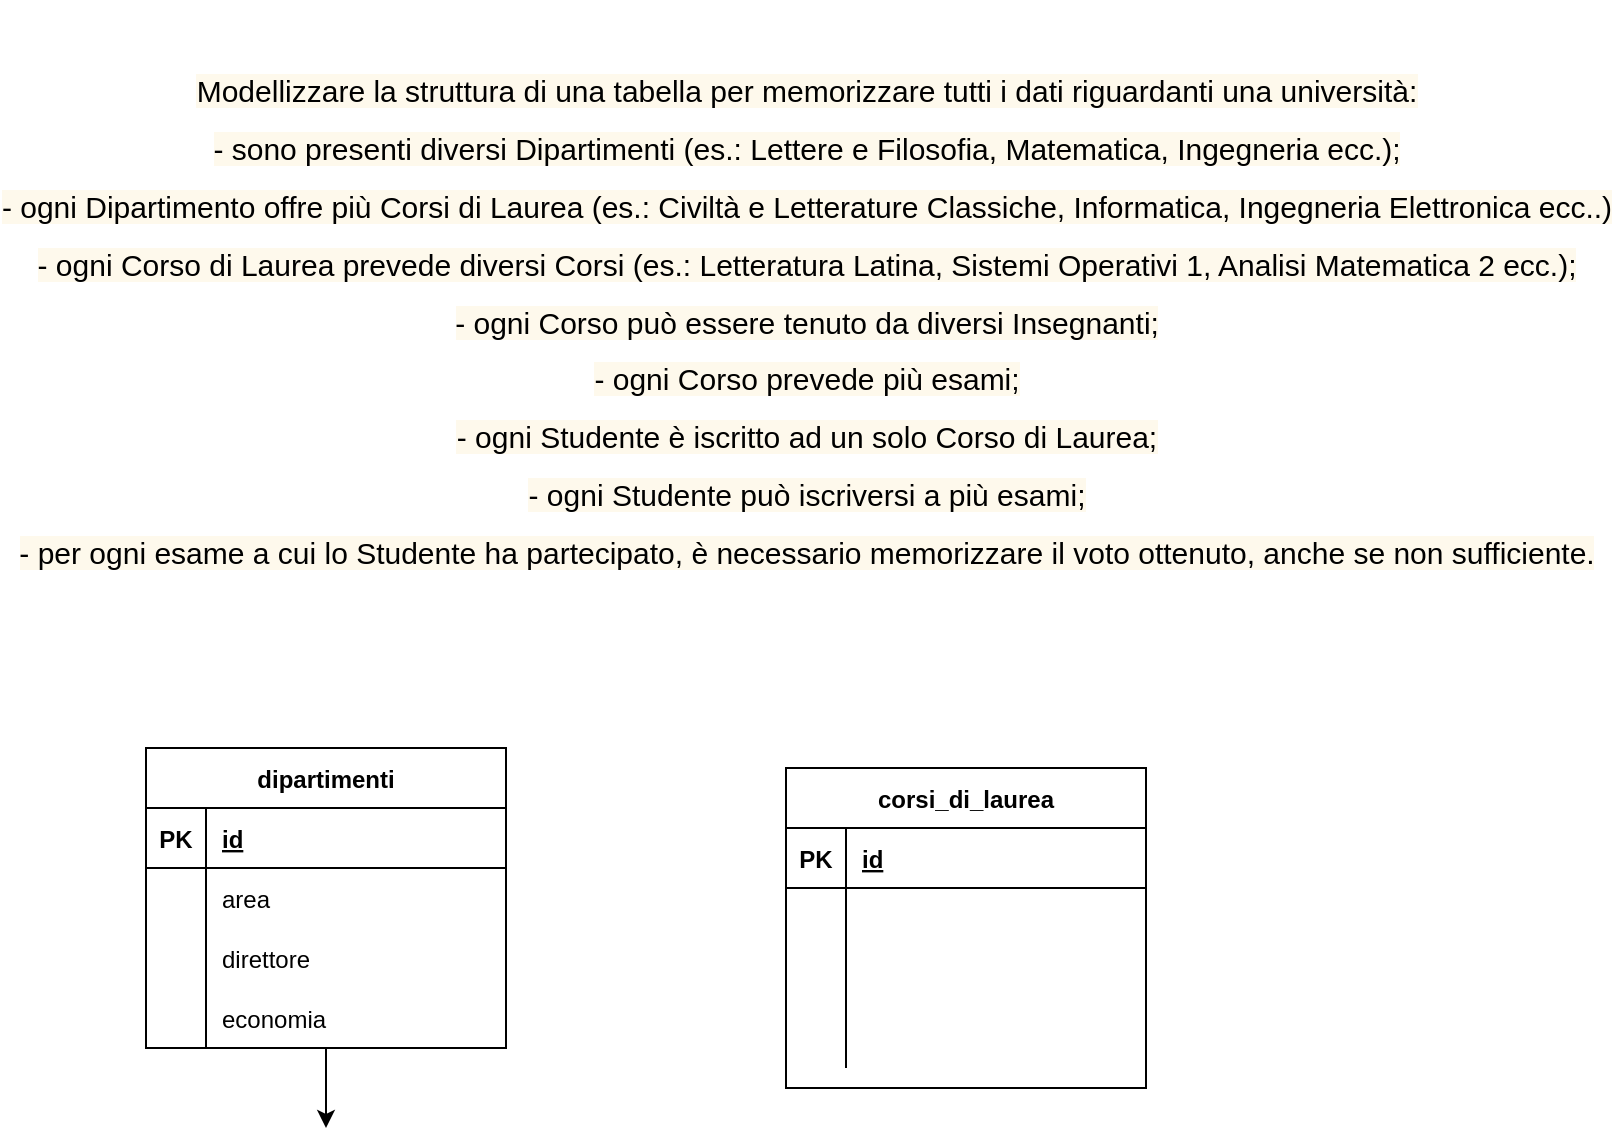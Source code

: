 <mxfile version="20.2.2" type="device"><diagram id="AC5yNT9WN_Vt07n7-KDx" name="Pagina-1"><mxGraphModel dx="1038" dy="4054" grid="1" gridSize="10" guides="1" tooltips="1" connect="1" arrows="1" fold="1" page="1" pageScale="1" pageWidth="827" pageHeight="1169" math="0" shadow="0"><root><mxCell id="0"/><mxCell id="1" parent="0"/><mxCell id="3D8G-WBw-n-rXVsYqCfD-39" value="&lt;br&gt;&lt;span style=&quot;font-family: Slack-Lato, Slack-Fractions, appleLogo, sans-serif; font-size: 15px; font-variant-ligatures: common-ligatures; font-weight: 400; text-align: left; background-color: rgba(242, 199, 68, 0.1);&quot;&gt;Modellizzare la struttura di una tabella per memorizzare tutti i dati riguardanti una università:&lt;/span&gt;&lt;br style=&quot;box-sizing: inherit; font-family: Slack-Lato, Slack-Fractions, appleLogo, sans-serif; font-size: 15px; font-variant-ligatures: common-ligatures; font-weight: 400; text-align: left; background-color: rgba(242, 199, 68, 0.1);&quot;&gt;&lt;span style=&quot;font-family: Slack-Lato, Slack-Fractions, appleLogo, sans-serif; font-size: 15px; font-variant-ligatures: common-ligatures; font-weight: 400; text-align: left; background-color: rgba(242, 199, 68, 0.1);&quot;&gt;- sono presenti diversi Dipartimenti (es.: Lettere e Filosofia, Matematica, Ingegneria ecc.);&lt;/span&gt;&lt;br style=&quot;box-sizing: inherit; font-family: Slack-Lato, Slack-Fractions, appleLogo, sans-serif; font-size: 15px; font-variant-ligatures: common-ligatures; font-weight: 400; text-align: left; background-color: rgba(242, 199, 68, 0.1);&quot;&gt;&lt;span style=&quot;font-family: Slack-Lato, Slack-Fractions, appleLogo, sans-serif; font-size: 15px; font-variant-ligatures: common-ligatures; font-weight: 400; text-align: left; background-color: rgba(242, 199, 68, 0.1);&quot;&gt;- ogni Dipartimento offre più Corsi di Laurea (es.: Civiltà e Letterature Classiche, Informatica, Ingegneria Elettronica ecc..)&lt;/span&gt;&lt;br style=&quot;box-sizing: inherit; font-family: Slack-Lato, Slack-Fractions, appleLogo, sans-serif; font-size: 15px; font-variant-ligatures: common-ligatures; font-weight: 400; text-align: left; background-color: rgba(242, 199, 68, 0.1);&quot;&gt;&lt;span style=&quot;font-family: Slack-Lato, Slack-Fractions, appleLogo, sans-serif; font-size: 15px; font-variant-ligatures: common-ligatures; font-weight: 400; text-align: left; background-color: rgba(242, 199, 68, 0.1);&quot;&gt;- ogni Corso di Laurea prevede diversi Corsi (es.: Letteratura Latina, Sistemi Operativi 1, Analisi Matematica 2 ecc.);&lt;/span&gt;&lt;br style=&quot;box-sizing: inherit; font-family: Slack-Lato, Slack-Fractions, appleLogo, sans-serif; font-size: 15px; font-variant-ligatures: common-ligatures; font-weight: 400; text-align: left; background-color: rgba(242, 199, 68, 0.1);&quot;&gt;&lt;span style=&quot;font-family: Slack-Lato, Slack-Fractions, appleLogo, sans-serif; font-size: 15px; font-variant-ligatures: common-ligatures; font-weight: 400; text-align: left; background-color: rgba(242, 199, 68, 0.1);&quot;&gt;- ogni Corso può essere tenuto da diversi Insegnanti;&lt;/span&gt;&lt;br style=&quot;box-sizing: inherit; font-family: Slack-Lato, Slack-Fractions, appleLogo, sans-serif; font-size: 15px; font-variant-ligatures: common-ligatures; font-weight: 400; text-align: left; background-color: rgba(242, 199, 68, 0.1);&quot;&gt;&lt;span style=&quot;font-family: Slack-Lato, Slack-Fractions, appleLogo, sans-serif; font-size: 15px; font-variant-ligatures: common-ligatures; font-weight: 400; text-align: left; background-color: rgba(242, 199, 68, 0.1);&quot;&gt;- ogni Corso prevede più esami;&lt;/span&gt;&lt;br style=&quot;box-sizing: inherit; font-family: Slack-Lato, Slack-Fractions, appleLogo, sans-serif; font-size: 15px; font-variant-ligatures: common-ligatures; font-weight: 400; text-align: left; background-color: rgba(242, 199, 68, 0.1);&quot;&gt;&lt;span style=&quot;font-family: Slack-Lato, Slack-Fractions, appleLogo, sans-serif; font-size: 15px; font-variant-ligatures: common-ligatures; font-weight: 400; text-align: left; background-color: rgba(242, 199, 68, 0.1);&quot;&gt;- ogni Studente è iscritto ad un solo Corso di Laurea;&lt;/span&gt;&lt;br style=&quot;box-sizing: inherit; font-family: Slack-Lato, Slack-Fractions, appleLogo, sans-serif; font-size: 15px; font-variant-ligatures: common-ligatures; font-weight: 400; text-align: left; background-color: rgba(242, 199, 68, 0.1);&quot;&gt;&lt;span style=&quot;font-family: Slack-Lato, Slack-Fractions, appleLogo, sans-serif; font-size: 15px; font-variant-ligatures: common-ligatures; font-weight: 400; text-align: left; background-color: rgba(242, 199, 68, 0.1);&quot;&gt;- ogni Studente può iscriversi a più esami;&lt;/span&gt;&lt;br style=&quot;box-sizing: inherit; font-family: Slack-Lato, Slack-Fractions, appleLogo, sans-serif; font-size: 15px; font-variant-ligatures: common-ligatures; font-weight: 400; text-align: left; background-color: rgba(242, 199, 68, 0.1);&quot;&gt;&lt;span style=&quot;font-family: Slack-Lato, Slack-Fractions, appleLogo, sans-serif; font-size: 15px; font-variant-ligatures: common-ligatures; font-weight: 400; text-align: left; background-color: rgba(242, 199, 68, 0.1);&quot;&gt;- per ogni esame a cui lo Studente ha partecipato, è necessario memorizzare il voto ottenuto, anche se non sufficiente.&lt;br&gt;&lt;/span&gt;" style="text;strokeColor=none;fillColor=none;html=1;fontSize=24;fontStyle=1;verticalAlign=middle;align=center;fontColor=#000000;" vertex="1" parent="1"><mxGeometry x="380" y="-2290" width="100" height="60" as="geometry"/></mxCell><mxCell id="3D8G-WBw-n-rXVsYqCfD-87" style="edgeStyle=orthogonalEdgeStyle;rounded=0;orthogonalLoop=1;jettySize=auto;html=1;exitX=0.5;exitY=1;exitDx=0;exitDy=0;fontColor=#000000;" edge="1" parent="1" source="3D8G-WBw-n-rXVsYqCfD-70"><mxGeometry relative="1" as="geometry"><mxPoint x="190" y="-1840" as="targetPoint"/></mxGeometry></mxCell><mxCell id="3D8G-WBw-n-rXVsYqCfD-70" value="dipartimenti" style="shape=table;startSize=30;container=1;collapsible=1;childLayout=tableLayout;fixedRows=1;rowLines=0;fontStyle=1;align=center;resizeLast=1;fontColor=#000000;" vertex="1" parent="1"><mxGeometry x="100" y="-2030" width="180" height="150" as="geometry"/></mxCell><mxCell id="3D8G-WBw-n-rXVsYqCfD-71" value="" style="shape=tableRow;horizontal=0;startSize=0;swimlaneHead=0;swimlaneBody=0;fillColor=none;collapsible=0;dropTarget=0;points=[[0,0.5],[1,0.5]];portConstraint=eastwest;top=0;left=0;right=0;bottom=1;fontColor=#000000;" vertex="1" parent="3D8G-WBw-n-rXVsYqCfD-70"><mxGeometry y="30" width="180" height="30" as="geometry"/></mxCell><mxCell id="3D8G-WBw-n-rXVsYqCfD-72" value="PK" style="shape=partialRectangle;connectable=0;fillColor=none;top=0;left=0;bottom=0;right=0;fontStyle=1;overflow=hidden;fontColor=#000000;" vertex="1" parent="3D8G-WBw-n-rXVsYqCfD-71"><mxGeometry width="30" height="30" as="geometry"><mxRectangle width="30" height="30" as="alternateBounds"/></mxGeometry></mxCell><mxCell id="3D8G-WBw-n-rXVsYqCfD-73" value="id" style="shape=partialRectangle;connectable=0;fillColor=none;top=0;left=0;bottom=0;right=0;align=left;spacingLeft=6;fontStyle=5;overflow=hidden;fontColor=#000000;" vertex="1" parent="3D8G-WBw-n-rXVsYqCfD-71"><mxGeometry x="30" width="150" height="30" as="geometry"><mxRectangle width="150" height="30" as="alternateBounds"/></mxGeometry></mxCell><mxCell id="3D8G-WBw-n-rXVsYqCfD-74" value="" style="shape=tableRow;horizontal=0;startSize=0;swimlaneHead=0;swimlaneBody=0;fillColor=none;collapsible=0;dropTarget=0;points=[[0,0.5],[1,0.5]];portConstraint=eastwest;top=0;left=0;right=0;bottom=0;fontColor=#000000;" vertex="1" parent="3D8G-WBw-n-rXVsYqCfD-70"><mxGeometry y="60" width="180" height="30" as="geometry"/></mxCell><mxCell id="3D8G-WBw-n-rXVsYqCfD-75" value="" style="shape=partialRectangle;connectable=0;fillColor=none;top=0;left=0;bottom=0;right=0;editable=1;overflow=hidden;fontColor=#000000;" vertex="1" parent="3D8G-WBw-n-rXVsYqCfD-74"><mxGeometry width="30" height="30" as="geometry"><mxRectangle width="30" height="30" as="alternateBounds"/></mxGeometry></mxCell><mxCell id="3D8G-WBw-n-rXVsYqCfD-76" value="area" style="shape=partialRectangle;connectable=0;fillColor=none;top=0;left=0;bottom=0;right=0;align=left;spacingLeft=6;overflow=hidden;fontColor=#000000;" vertex="1" parent="3D8G-WBw-n-rXVsYqCfD-74"><mxGeometry x="30" width="150" height="30" as="geometry"><mxRectangle width="150" height="30" as="alternateBounds"/></mxGeometry></mxCell><mxCell id="3D8G-WBw-n-rXVsYqCfD-77" value="" style="shape=tableRow;horizontal=0;startSize=0;swimlaneHead=0;swimlaneBody=0;fillColor=none;collapsible=0;dropTarget=0;points=[[0,0.5],[1,0.5]];portConstraint=eastwest;top=0;left=0;right=0;bottom=0;fontColor=#000000;" vertex="1" parent="3D8G-WBw-n-rXVsYqCfD-70"><mxGeometry y="90" width="180" height="30" as="geometry"/></mxCell><mxCell id="3D8G-WBw-n-rXVsYqCfD-78" value="" style="shape=partialRectangle;connectable=0;fillColor=none;top=0;left=0;bottom=0;right=0;editable=1;overflow=hidden;fontColor=#000000;" vertex="1" parent="3D8G-WBw-n-rXVsYqCfD-77"><mxGeometry width="30" height="30" as="geometry"><mxRectangle width="30" height="30" as="alternateBounds"/></mxGeometry></mxCell><mxCell id="3D8G-WBw-n-rXVsYqCfD-79" value="direttore" style="shape=partialRectangle;connectable=0;fillColor=none;top=0;left=0;bottom=0;right=0;align=left;spacingLeft=6;overflow=hidden;fontColor=#000000;" vertex="1" parent="3D8G-WBw-n-rXVsYqCfD-77"><mxGeometry x="30" width="150" height="30" as="geometry"><mxRectangle width="150" height="30" as="alternateBounds"/></mxGeometry></mxCell><mxCell id="3D8G-WBw-n-rXVsYqCfD-80" value="" style="shape=tableRow;horizontal=0;startSize=0;swimlaneHead=0;swimlaneBody=0;fillColor=none;collapsible=0;dropTarget=0;points=[[0,0.5],[1,0.5]];portConstraint=eastwest;top=0;left=0;right=0;bottom=0;fontColor=#000000;" vertex="1" parent="3D8G-WBw-n-rXVsYqCfD-70"><mxGeometry y="120" width="180" height="30" as="geometry"/></mxCell><mxCell id="3D8G-WBw-n-rXVsYqCfD-81" value="" style="shape=partialRectangle;connectable=0;fillColor=none;top=0;left=0;bottom=0;right=0;editable=1;overflow=hidden;fontColor=#000000;" vertex="1" parent="3D8G-WBw-n-rXVsYqCfD-80"><mxGeometry width="30" height="30" as="geometry"><mxRectangle width="30" height="30" as="alternateBounds"/></mxGeometry></mxCell><mxCell id="3D8G-WBw-n-rXVsYqCfD-82" value="economia" style="shape=partialRectangle;connectable=0;fillColor=none;top=0;left=0;bottom=0;right=0;align=left;spacingLeft=6;overflow=hidden;fontColor=#000000;" vertex="1" parent="3D8G-WBw-n-rXVsYqCfD-80"><mxGeometry x="30" width="150" height="30" as="geometry"><mxRectangle width="150" height="30" as="alternateBounds"/></mxGeometry></mxCell><mxCell id="3D8G-WBw-n-rXVsYqCfD-88" value="corsi_di_laurea" style="shape=table;startSize=30;container=1;collapsible=1;childLayout=tableLayout;fixedRows=1;rowLines=0;fontStyle=1;align=center;resizeLast=1;fontColor=#000000;" vertex="1" parent="1"><mxGeometry x="420" y="-2020" width="180" height="160" as="geometry"/></mxCell><mxCell id="3D8G-WBw-n-rXVsYqCfD-89" value="" style="shape=tableRow;horizontal=0;startSize=0;swimlaneHead=0;swimlaneBody=0;fillColor=none;collapsible=0;dropTarget=0;points=[[0,0.5],[1,0.5]];portConstraint=eastwest;top=0;left=0;right=0;bottom=1;fontColor=#000000;" vertex="1" parent="3D8G-WBw-n-rXVsYqCfD-88"><mxGeometry y="30" width="180" height="30" as="geometry"/></mxCell><mxCell id="3D8G-WBw-n-rXVsYqCfD-90" value="PK" style="shape=partialRectangle;connectable=0;fillColor=none;top=0;left=0;bottom=0;right=0;fontStyle=1;overflow=hidden;fontColor=#000000;" vertex="1" parent="3D8G-WBw-n-rXVsYqCfD-89"><mxGeometry width="30" height="30" as="geometry"><mxRectangle width="30" height="30" as="alternateBounds"/></mxGeometry></mxCell><mxCell id="3D8G-WBw-n-rXVsYqCfD-91" value="id" style="shape=partialRectangle;connectable=0;fillColor=none;top=0;left=0;bottom=0;right=0;align=left;spacingLeft=6;fontStyle=5;overflow=hidden;fontColor=#000000;" vertex="1" parent="3D8G-WBw-n-rXVsYqCfD-89"><mxGeometry x="30" width="150" height="30" as="geometry"><mxRectangle width="150" height="30" as="alternateBounds"/></mxGeometry></mxCell><mxCell id="3D8G-WBw-n-rXVsYqCfD-92" value="" style="shape=tableRow;horizontal=0;startSize=0;swimlaneHead=0;swimlaneBody=0;fillColor=none;collapsible=0;dropTarget=0;points=[[0,0.5],[1,0.5]];portConstraint=eastwest;top=0;left=0;right=0;bottom=0;fontColor=#000000;" vertex="1" parent="3D8G-WBw-n-rXVsYqCfD-88"><mxGeometry y="60" width="180" height="30" as="geometry"/></mxCell><mxCell id="3D8G-WBw-n-rXVsYqCfD-93" value="" style="shape=partialRectangle;connectable=0;fillColor=none;top=0;left=0;bottom=0;right=0;editable=1;overflow=hidden;fontColor=#000000;" vertex="1" parent="3D8G-WBw-n-rXVsYqCfD-92"><mxGeometry width="30" height="30" as="geometry"><mxRectangle width="30" height="30" as="alternateBounds"/></mxGeometry></mxCell><mxCell id="3D8G-WBw-n-rXVsYqCfD-94" value="" style="shape=partialRectangle;connectable=0;fillColor=none;top=0;left=0;bottom=0;right=0;align=left;spacingLeft=6;overflow=hidden;fontColor=#000000;" vertex="1" parent="3D8G-WBw-n-rXVsYqCfD-92"><mxGeometry x="30" width="150" height="30" as="geometry"><mxRectangle width="150" height="30" as="alternateBounds"/></mxGeometry></mxCell><mxCell id="3D8G-WBw-n-rXVsYqCfD-95" value="" style="shape=tableRow;horizontal=0;startSize=0;swimlaneHead=0;swimlaneBody=0;fillColor=none;collapsible=0;dropTarget=0;points=[[0,0.5],[1,0.5]];portConstraint=eastwest;top=0;left=0;right=0;bottom=0;fontColor=#000000;" vertex="1" parent="3D8G-WBw-n-rXVsYqCfD-88"><mxGeometry y="90" width="180" height="30" as="geometry"/></mxCell><mxCell id="3D8G-WBw-n-rXVsYqCfD-96" value="" style="shape=partialRectangle;connectable=0;fillColor=none;top=0;left=0;bottom=0;right=0;editable=1;overflow=hidden;fontColor=#000000;" vertex="1" parent="3D8G-WBw-n-rXVsYqCfD-95"><mxGeometry width="30" height="30" as="geometry"><mxRectangle width="30" height="30" as="alternateBounds"/></mxGeometry></mxCell><mxCell id="3D8G-WBw-n-rXVsYqCfD-97" value="" style="shape=partialRectangle;connectable=0;fillColor=none;top=0;left=0;bottom=0;right=0;align=left;spacingLeft=6;overflow=hidden;fontColor=#000000;" vertex="1" parent="3D8G-WBw-n-rXVsYqCfD-95"><mxGeometry x="30" width="150" height="30" as="geometry"><mxRectangle width="150" height="30" as="alternateBounds"/></mxGeometry></mxCell><mxCell id="3D8G-WBw-n-rXVsYqCfD-98" value="" style="shape=tableRow;horizontal=0;startSize=0;swimlaneHead=0;swimlaneBody=0;fillColor=none;collapsible=0;dropTarget=0;points=[[0,0.5],[1,0.5]];portConstraint=eastwest;top=0;left=0;right=0;bottom=0;fontColor=#000000;" vertex="1" parent="3D8G-WBw-n-rXVsYqCfD-88"><mxGeometry y="120" width="180" height="30" as="geometry"/></mxCell><mxCell id="3D8G-WBw-n-rXVsYqCfD-99" value="" style="shape=partialRectangle;connectable=0;fillColor=none;top=0;left=0;bottom=0;right=0;editable=1;overflow=hidden;fontColor=#000000;" vertex="1" parent="3D8G-WBw-n-rXVsYqCfD-98"><mxGeometry width="30" height="30" as="geometry"><mxRectangle width="30" height="30" as="alternateBounds"/></mxGeometry></mxCell><mxCell id="3D8G-WBw-n-rXVsYqCfD-100" value="" style="shape=partialRectangle;connectable=0;fillColor=none;top=0;left=0;bottom=0;right=0;align=left;spacingLeft=6;overflow=hidden;fontColor=#000000;" vertex="1" parent="3D8G-WBw-n-rXVsYqCfD-98"><mxGeometry x="30" width="150" height="30" as="geometry"><mxRectangle width="150" height="30" as="alternateBounds"/></mxGeometry></mxCell></root></mxGraphModel></diagram></mxfile>